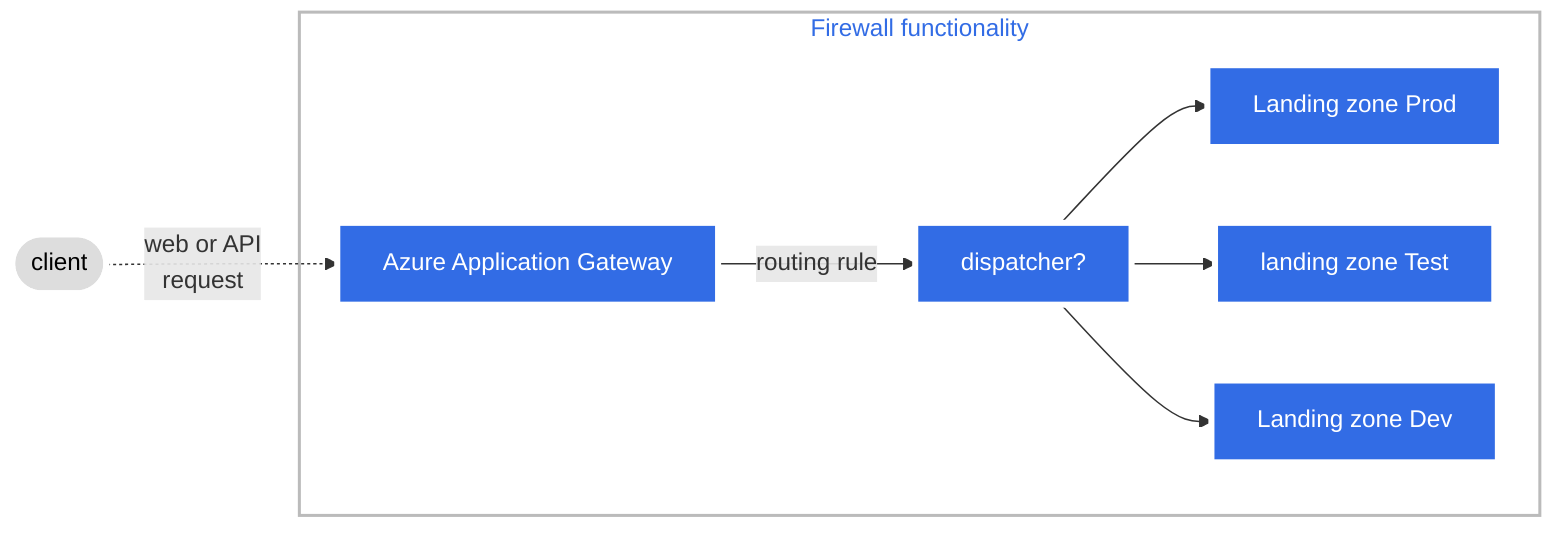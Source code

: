 graph LR;
 client([client])-. web or API <br> request .->firewall[Azure Application Gateway];
 firewall-->|routing rule|service[dispatcher?];
 subgraph Firewall functionality
 firewall;
 service-->pod1[Landing zone Prod];
 service-->pod2[landing zone Test];
 service-->pod3[Landing zone Dev];
 end
 classDef plain fill:#ddd,stroke:#fff,stroke-width:4px,color:#000;
 classDef k8s fill:#326ce5,stroke:#fff,stroke-width:4px,color:#fff;
 classDef cluster fill:#fff,stroke:#bbb,stroke-width:2px,color:#326ce5;
 class firewall,service,pod1,pod2,pod3 k8s;
 class client plain;
 class cluster cluster;